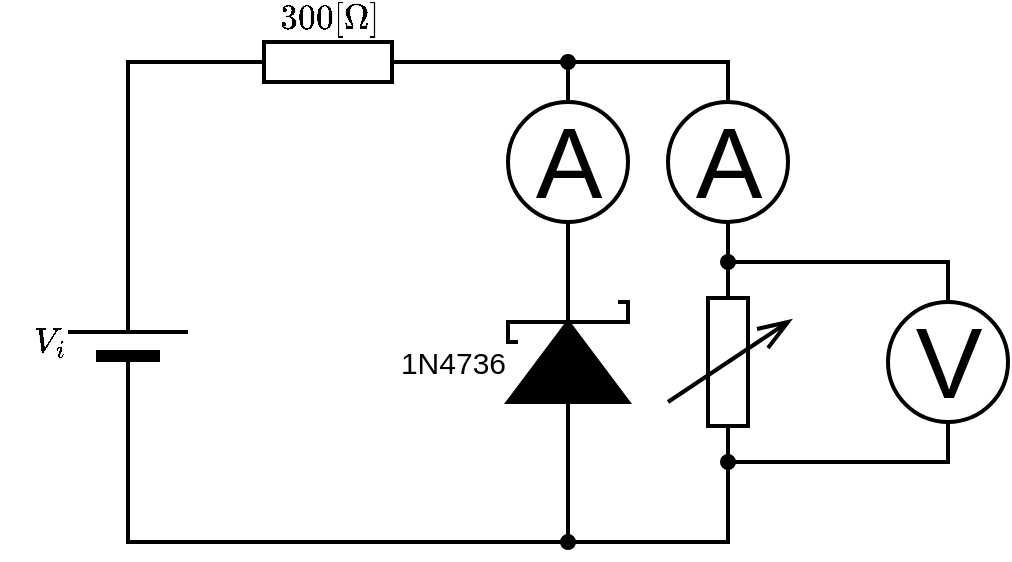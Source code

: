 <mxfile>
    <diagram id="HGjpQGyzuPOit76AnLuM" name="ページ1">
        <mxGraphModel dx="537" dy="437" grid="1" gridSize="10" guides="1" tooltips="1" connect="1" arrows="1" fold="1" page="1" pageScale="1" pageWidth="827" pageHeight="1169" math="1" shadow="0">
            <root>
                <mxCell id="0"/>
                <mxCell id="1" parent="0"/>
                <mxCell id="2" value="`300[\Omega]`" style="pointerEvents=1;verticalLabelPosition=top;shadow=0;dashed=0;align=center;html=1;verticalAlign=bottom;shape=mxgraph.electrical.resistors.resistor_1;strokeWidth=2;labelPosition=center;fontSize=15;" parent="1" vertex="1">
                    <mxGeometry x="190" y="230" width="100" height="20" as="geometry"/>
                </mxCell>
                <mxCell id="11" style="edgeStyle=none;rounded=0;html=1;entryX=0;entryY=0.5;entryDx=0;entryDy=0;entryPerimeter=0;endArrow=none;endFill=0;strokeWidth=2;" parent="1" target="5" edge="1">
                    <mxGeometry relative="1" as="geometry">
                        <Array as="points">
                            <mxPoint x="440" y="480"/>
                            <mxPoint x="360" y="480"/>
                            <mxPoint x="140" y="480"/>
                        </Array>
                        <mxPoint x="440" y="440" as="sourcePoint"/>
                    </mxGeometry>
                </mxCell>
                <mxCell id="8" value="" style="edgeStyle=none;html=1;endArrow=none;endFill=0;strokeWidth=2;" parent="1" source="4" target="6" edge="1">
                    <mxGeometry relative="1" as="geometry"/>
                </mxCell>
                <mxCell id="12" style="edgeStyle=none;rounded=0;html=1;endArrow=oval;endFill=1;strokeWidth=2;" parent="1" source="4" edge="1">
                    <mxGeometry relative="1" as="geometry">
                        <mxPoint x="360" y="480" as="targetPoint"/>
                    </mxGeometry>
                </mxCell>
                <mxCell id="4" value="1N4736" style="pointerEvents=1;fillColor=strokeColor;verticalLabelPosition=middle;shadow=0;dashed=0;align=right;html=1;verticalAlign=middle;shape=mxgraph.electrical.diodes.schottky_diode;direction=north;strokeWidth=2;labelPosition=left;fontSize=15;" parent="1" vertex="1">
                    <mxGeometry x="330" y="340" width="60" height="100" as="geometry"/>
                </mxCell>
                <mxCell id="13" style="edgeStyle=none;rounded=0;html=1;entryX=0;entryY=0.5;entryDx=0;entryDy=0;entryPerimeter=0;endArrow=none;endFill=0;exitX=1;exitY=0.5;exitDx=0;exitDy=0;exitPerimeter=0;strokeWidth=2;" parent="1" source="5" target="2" edge="1">
                    <mxGeometry relative="1" as="geometry">
                        <Array as="points">
                            <mxPoint x="140" y="240"/>
                        </Array>
                    </mxGeometry>
                </mxCell>
                <mxCell id="5" value="`V_i`" style="verticalLabelPosition=middle;shadow=0;dashed=0;align=right;fillColor=#000000;html=1;verticalAlign=middle;strokeWidth=2;shape=mxgraph.electrical.miscellaneous.monocell_battery;direction=north;labelPosition=left;fontSize=15;" parent="1" vertex="1">
                    <mxGeometry x="110" y="330" width="60" height="100" as="geometry"/>
                </mxCell>
                <mxCell id="10" style="edgeStyle=none;rounded=0;html=1;endArrow=oval;endFill=1;strokeWidth=2;" parent="1" source="6" edge="1">
                    <mxGeometry relative="1" as="geometry">
                        <mxPoint x="360" y="240" as="targetPoint"/>
                    </mxGeometry>
                </mxCell>
                <mxCell id="6" value="A" style="verticalLabelPosition=middle;shadow=0;dashed=0;align=center;html=1;verticalAlign=middle;strokeWidth=2;shape=ellipse;aspect=fixed;fontSize=50;" parent="1" vertex="1">
                    <mxGeometry x="330" y="260" width="60" height="60" as="geometry"/>
                </mxCell>
                <mxCell id="14" style="edgeStyle=none;rounded=0;html=1;entryX=1;entryY=0.5;entryDx=0;entryDy=0;entryPerimeter=0;endArrow=oval;endFill=1;exitX=0.5;exitY=0;exitDx=0;exitDy=0;strokeWidth=2;startArrow=none;startFill=0;" parent="1" source="7" target="16" edge="1">
                    <mxGeometry relative="1" as="geometry">
                        <Array as="points">
                            <mxPoint x="550" y="340"/>
                        </Array>
                        <mxPoint x="440" y="310" as="targetPoint"/>
                    </mxGeometry>
                </mxCell>
                <mxCell id="15" style="edgeStyle=none;rounded=0;html=1;endArrow=oval;endFill=1;exitX=0.5;exitY=1;exitDx=0;exitDy=0;strokeWidth=2;" parent="1" source="7" edge="1">
                    <mxGeometry relative="1" as="geometry">
                        <Array as="points">
                            <mxPoint x="550" y="440"/>
                        </Array>
                        <mxPoint x="440" y="440" as="targetPoint"/>
                    </mxGeometry>
                </mxCell>
                <mxCell id="7" value="V" style="verticalLabelPosition=middle;shadow=0;dashed=0;align=center;html=1;verticalAlign=middle;strokeWidth=2;shape=ellipse;aspect=fixed;fontSize=50;" parent="1" vertex="1">
                    <mxGeometry x="520" y="360" width="60" height="60" as="geometry"/>
                </mxCell>
                <mxCell id="16" value="" style="pointerEvents=1;verticalLabelPosition=bottom;shadow=0;dashed=0;align=center;html=1;verticalAlign=top;shape=stencil(vZTBcoMgFEW/hm0GoZpsO7b5gC66J+alMlFggCTt3xdFM32NpCbtdMaF3IfvHvAC4aWrhQHCqHAGKk/4E2HsKKwUmybILFTqKBY0DpVoISqv52n0BZx0XtvwmsVpzlu9h5Pc+uF7qWqw0sfqKWoZ7ZvyZ0Ifg9o9vKy0UgFFauVQ5Us9NBdSeUQjVWxtgksLHmyUB+p3NPoYRos8jglb32KlD36GV/YnXkbP8aILjtyyaS9eBiW1v7zciGr/ZvVBbScJbReQcx5GguFXFg948SvEM06eBErY8nKnLVzh2cmmiTG7sq1GdAG8KIzlVh8hFQ+egMYdGqkgue55LTDEiv2egt6zEozBcYviDozlt+N2O0S+xLH+JwjcoSjGszti5D8d5qAnghdu3FRk+88uMt+r8ZbuhU8=);direction=south;strokeWidth=2;rotation=-180;flipH=1;" vertex="1" parent="1">
                    <mxGeometry x="410" y="340" width="60" height="100" as="geometry"/>
                </mxCell>
                <mxCell id="18" style="edgeStyle=none;html=1;entryX=1;entryY=0.5;entryDx=0;entryDy=0;entryPerimeter=0;endArrow=none;endFill=0;strokeWidth=2;rounded=0;" edge="1" parent="1" source="17" target="16">
                    <mxGeometry relative="1" as="geometry"/>
                </mxCell>
                <mxCell id="19" style="edgeStyle=none;rounded=0;html=1;entryX=1;entryY=0.5;entryDx=0;entryDy=0;entryPerimeter=0;endArrow=none;endFill=0;strokeWidth=2;" edge="1" parent="1" source="17" target="2">
                    <mxGeometry relative="1" as="geometry">
                        <Array as="points">
                            <mxPoint x="440" y="240"/>
                            <mxPoint x="360" y="240"/>
                        </Array>
                    </mxGeometry>
                </mxCell>
                <mxCell id="17" value="A" style="verticalLabelPosition=middle;shadow=0;dashed=0;align=center;html=1;verticalAlign=middle;strokeWidth=2;shape=ellipse;aspect=fixed;fontSize=50;" vertex="1" parent="1">
                    <mxGeometry x="410" y="260" width="60" height="60" as="geometry"/>
                </mxCell>
            </root>
        </mxGraphModel>
    </diagram>
</mxfile>